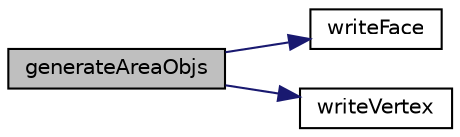 digraph "generateAreaObjs"
{
 // LATEX_PDF_SIZE
  edge [fontname="Helvetica",fontsize="10",labelfontname="Helvetica",labelfontsize="10"];
  node [fontname="Helvetica",fontsize="10",shape=record];
  rankdir="LR";
  Node1 [label="generateAreaObjs",height=0.2,width=0.4,color="black", fillcolor="grey75", style="filled", fontcolor="black",tooltip="Generates obj map for each area of the map."];
  Node1 -> Node2 [color="midnightblue",fontsize="10",style="solid",fontname="Helvetica"];
  Node2 [label="writeFace",height=0.2,width=0.4,color="black", fillcolor="white", style="filled",URL="$MapObjLoader_8hpp.html#aa6e77692699581ab90c93b9f8a589c17",tooltip="Writes a face to an OBJ file."];
  Node1 -> Node3 [color="midnightblue",fontsize="10",style="solid",fontname="Helvetica"];
  Node3 [label="writeVertex",height=0.2,width=0.4,color="black", fillcolor="white", style="filled",URL="$MapObjLoader_8hpp.html#a167afe55692731c9613180a95c04c56c",tooltip="Writes a vertex to an OBJ file."];
}
